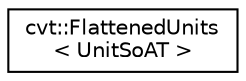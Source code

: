 digraph "Graphical Class Hierarchy"
{
 // LATEX_PDF_SIZE
  edge [fontname="Helvetica",fontsize="10",labelfontname="Helvetica",labelfontsize="10"];
  node [fontname="Helvetica",fontsize="10",shape=record];
  rankdir="LR";
  Node0 [label="cvt::FlattenedUnits\l\< UnitSoAT \>",height=0.2,width=0.4,color="black", fillcolor="white", style="filled",URL="$d3/d42/structcvt_1_1FlattenedUnits.html",tooltip="Flattened units in SoA form with associated step index."];
}
